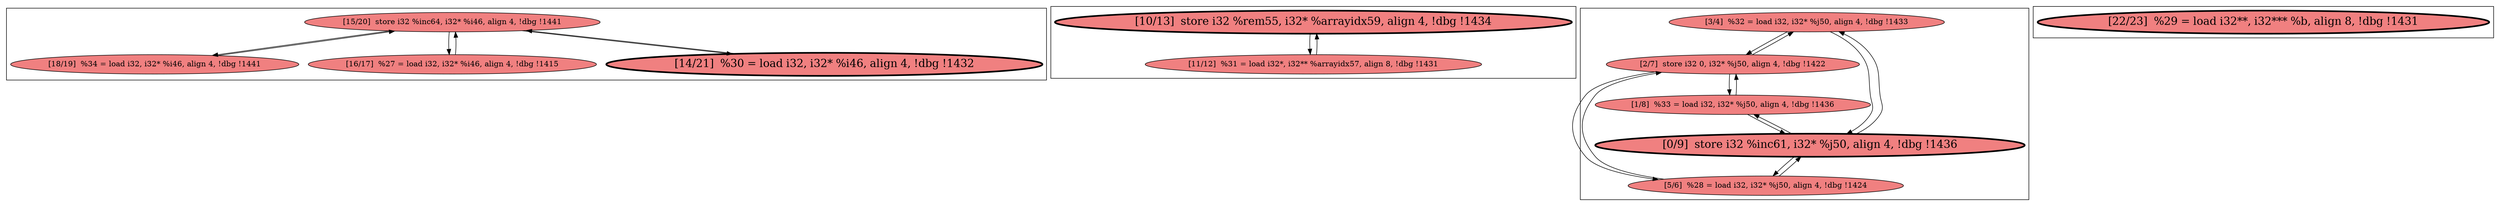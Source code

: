 
digraph G {



node1545->node1544 [ ]
node1544->node1545 [ ]
node1545->node1542 [ ]
node1542->node1545 [ ]
node1540->node1539 [ ]
node1535->node1536 [ ]
node1534->node1537 [ ]
node1539->node1540 [ ]
node1535->node1537 [ ]
node1536->node1535 [ ]
node1537->node1534 [ ]
node1538->node1536 [ ]
node1543->node1545 [ ]
node1545->node1543 [ ]
node1537->node1535 [ ]
node1536->node1538 [ ]
node1537->node1538 [ ]
node1538->node1537 [ ]
node1534->node1536 [ ]
node1536->node1534 [ ]


subgraph cluster3 {


node1545 [fillcolor=lightcoral,label="[15/20]  store i32 %inc64, i32* %i46, align 4, !dbg !1441",shape=ellipse,style=filled ]
node1544 [fillcolor=lightcoral,label="[18/19]  %34 = load i32, i32* %i46, align 4, !dbg !1441",shape=ellipse,style=filled ]
node1542 [fillcolor=lightcoral,label="[16/17]  %27 = load i32, i32* %i46, align 4, !dbg !1415",shape=ellipse,style=filled ]
node1543 [penwidth=3.0,fontsize=20,fillcolor=lightcoral,label="[14/21]  %30 = load i32, i32* %i46, align 4, !dbg !1432",shape=ellipse,style=filled ]



}

subgraph cluster2 {


node1541 [penwidth=3.0,fontsize=20,fillcolor=lightcoral,label="[22/23]  %29 = load i32**, i32*** %b, align 8, !dbg !1431",shape=ellipse,style=filled ]



}

subgraph cluster0 {


node1538 [fillcolor=lightcoral,label="[1/8]  %33 = load i32, i32* %j50, align 4, !dbg !1436",shape=ellipse,style=filled ]
node1537 [penwidth=3.0,fontsize=20,fillcolor=lightcoral,label="[0/9]  store i32 %inc61, i32* %j50, align 4, !dbg !1436",shape=ellipse,style=filled ]
node1536 [fillcolor=lightcoral,label="[2/7]  store i32 0, i32* %j50, align 4, !dbg !1422",shape=ellipse,style=filled ]
node1534 [fillcolor=lightcoral,label="[5/6]  %28 = load i32, i32* %j50, align 4, !dbg !1424",shape=ellipse,style=filled ]
node1535 [fillcolor=lightcoral,label="[3/4]  %32 = load i32, i32* %j50, align 4, !dbg !1433",shape=ellipse,style=filled ]



}

subgraph cluster1 {


node1540 [penwidth=3.0,fontsize=20,fillcolor=lightcoral,label="[10/13]  store i32 %rem55, i32* %arrayidx59, align 4, !dbg !1434",shape=ellipse,style=filled ]
node1539 [fillcolor=lightcoral,label="[11/12]  %31 = load i32*, i32** %arrayidx57, align 8, !dbg !1431",shape=ellipse,style=filled ]



}

}
